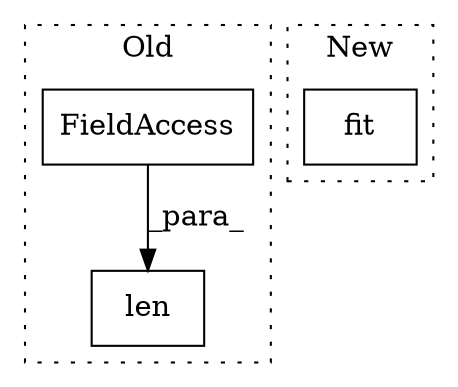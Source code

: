 digraph G {
subgraph cluster0 {
1 [label="len" a="32" s="7204,7214" l="4,1" shape="box"];
3 [label="FieldAccess" a="22" s="7208" l="6" shape="box"];
label = "Old";
style="dotted";
}
subgraph cluster1 {
2 [label="fit" a="32" s="7084,7095" l="4,1" shape="box"];
label = "New";
style="dotted";
}
3 -> 1 [label="_para_"];
}